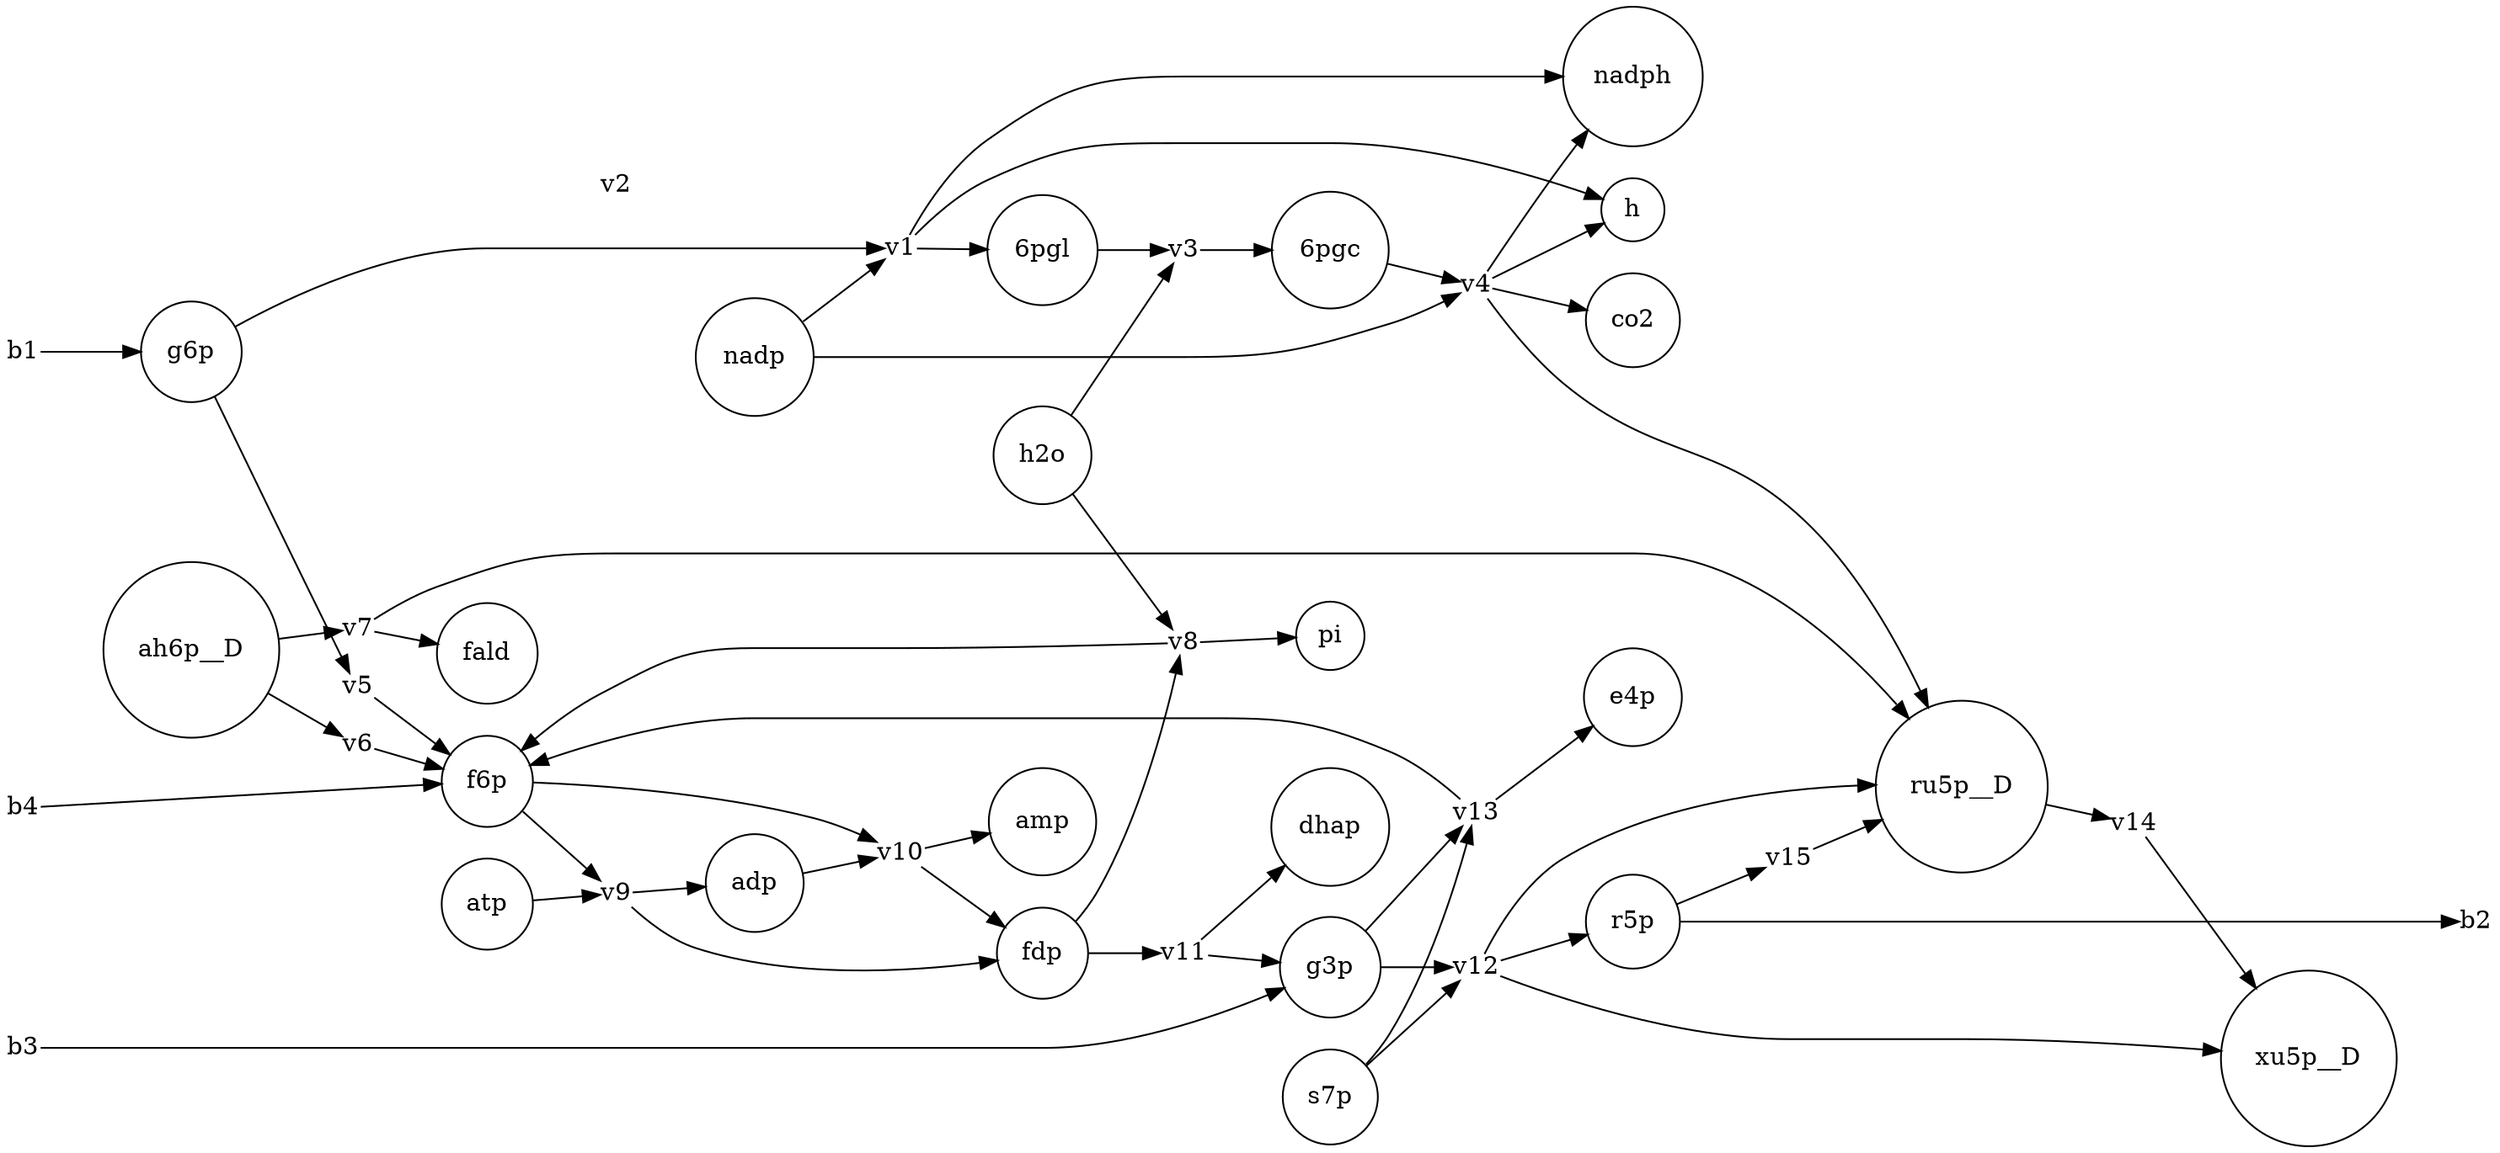 digraph{
rankdir=LR;
node[shape=plain];
{
rank=source;
"b1";
"b3";
"b4";
}
{
rank=sink;
"b2";
}
"v1";
"v2";
"v3";
"v4";
"v5";
"v6";
"v7";
"v8";
"v9";
"v10";
"v11";
"v12";
"v13";
"v14";
"v15";
node[shape=circle]
"g6p" -> "v1";
"g6p" -> "v5";
"b1" -> "g6p";
"nadp" -> "v1";
"nadp" -> "v4";
"v1" -> "6pgl";
"6pgl" -> "v3";
"v1" -> "nadph";
"v4" -> "nadph";
"v1" -> "h";
"v4" -> "h";
"h2o" -> "v3";
"h2o" -> "v8";
"v3" -> "6pgc";
"6pgc" -> "v4";
"v4" -> "ru5p__D";
"v7" -> "ru5p__D";
"v12" -> "ru5p__D";
"ru5p__D" -> "v14";
"v15" -> "ru5p__D";
"v4" -> "co2";
"v5" -> "f6p";
"v6" -> "f6p";
"v8" -> "f6p";
"f6p" -> "v9";
"f6p" -> "v10";
"v13" -> "f6p";
"b4" -> "f6p";
"ah6p__D" -> "v6";
"ah6p__D" -> "v7";
"v7" -> "fald";
"fdp" -> "v8";
"v9" -> "fdp";
"v10" -> "fdp";
"fdp" -> "v11";
"v8" -> "pi";
"atp" -> "v9";
"v9" -> "adp";
"adp" -> "v10";
"v10" -> "amp";
"v11" -> "dhap";
"v11" -> "g3p";
"g3p" -> "v12";
"g3p" -> "v13";
"b3" -> "g3p";
"s7p" -> "v12";
"s7p" -> "v13";
"v12" -> "r5p";
"r5p" -> "v15";
"r5p" -> "b2";
"v12" -> "xu5p__D";
"v14" -> "xu5p__D";
"v13" -> "e4p";
}
